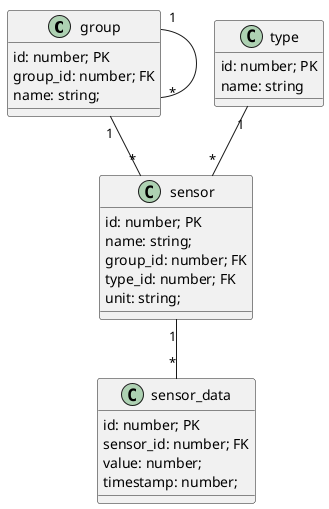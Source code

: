 @startuml
'to group stuff
class group{
 id: number; PK
 group_id: number; FK
 name: string;
}

class sensor{
 id: number; PK
 name: string;
 group_id: number; FK
 type_id: number; FK
 unit: string;
}

class sensor_data{
 id: number; PK
 sensor_id: number; FK
 value: number;
 timestamp: number;
}

'producer or consumer...
class type{
 id: number; PK
 name: string
}


group "1" -- "*" group
group "1" -- "*" sensor
sensor "1" -- "*" sensor_data
type "1" -- "*" sensor
@enduml